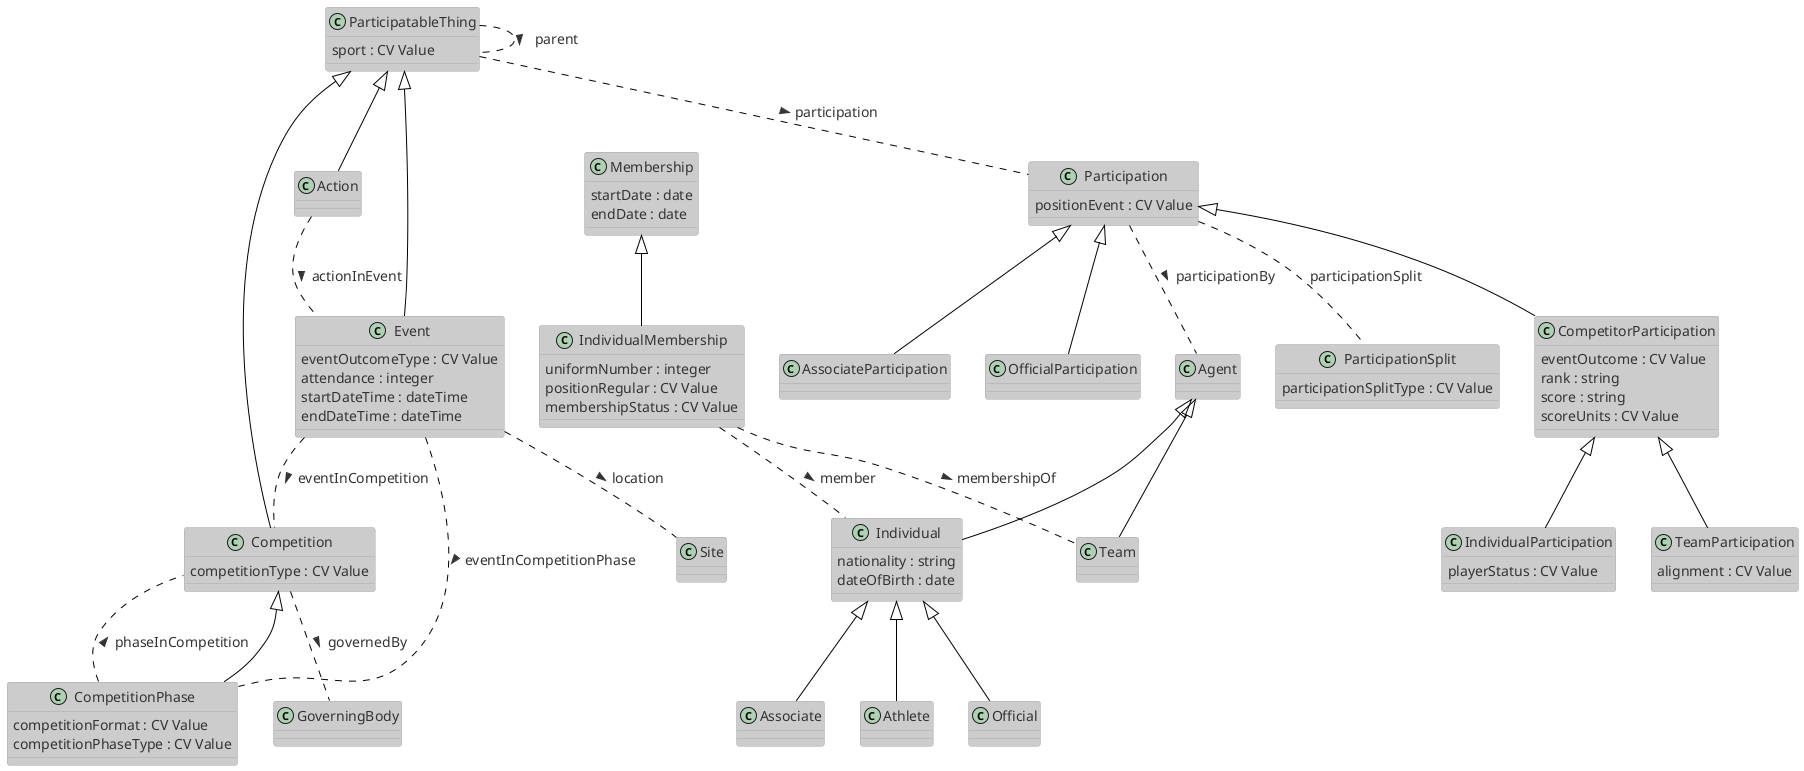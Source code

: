 @startuml
!theme reddress-lightblue
skinparam DefaultFontSize 14

' IPTC Sport Model - last updated 2022-10-14

class ParticipatableThing {
  sport : CV Value
}

class Action {
}

class Competition {
  competitionType : CV Value
}

class CompetitionPhase {
  competitionFormat : CV Value
  competitionPhaseType : CV Value
}

class Event {
  eventOutcomeType : CV Value
  attendance : integer
  startDateTime : dateTime
  endDateTime : dateTime
}

class CompetitorParticipation {
  eventOutcome : CV Value
  rank : string
  score : string 
  scoreUnits : CV Value 
}

class GoverningBody {
}

class Agent {
}

class Individual {
  nationality : string
  dateOfBirth : date
}

class Associate {
}

class Athlete {
}

class Official {
}

class Team {
}

class Participation {
  positionEvent : CV Value
}

class IndividualParticipation {
  playerStatus : CV Value
}

class AssociateParticipation {
}

class OfficialParticipation {
}

class TeamParticipation {
  alignment : CV Value
}

class ParticipationSplit {
  participationSplitType : CV Value
}

class Membership {
  startDate : date
  endDate : date
}

class IndividualMembership {
  uniformNumber : integer
  positionRegular : CV Value
  membershipStatus : CV Value
}

class Site {
}

' subclass relationships

ParticipatableThing <|-- Competition
ParticipatableThing <|-- Event
ParticipatableThing <|-- Action
Competition <|-- CompetitionPhase
CompetitorParticipation <|-- TeamParticipation
CompetitorParticipation <|-- IndividualParticipation
Participation <|-- CompetitorParticipation
Participation <|-- OfficialParticipation
Participation <|-- AssociateParticipation
Membership <|-- IndividualMembership
Agent <|-- Team
Agent <|-- Individual
Individual <|-- Athlete
Individual <|-- Associate
Individual <|-- Official

' Object properties - relationships between classes

ParticipatableThing .. Participation : > participation
ParticipatableThing .. ParticipatableThing : > parent

Action .. Event : > actionInEvent
Event .. Competition : > eventInCompetition
Event .. CompetitionPhase : > eventInCompetitionPhase
CompetitionPhase .. Competition : > phaseInCompetition

Competition .. GoverningBody : > governedBy
Event .. Site :  > location
IndividualMembership .. Individual : > member
Participation .. Agent : > participationBy
Participation .. ParticipationSplit : participationSplit
IndividualMembership .. Team : > membershipOf
@enduml
